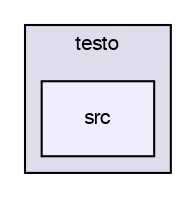 digraph G {
  compound=true
  node [ fontsize=10, fontname="FreeSans"];
  edge [ labelfontsize=9, labelfontname="FreeSans"];
  subgraph clusterdir_99574fc1e5bc89968002af5bc256636d {
    graph [ bgcolor="#ddddee", pencolor="black", label="testo" fontname="FreeSans", fontsize=10, URL="dir_99574fc1e5bc89968002af5bc256636d.html"]
  dir_ce99053c5f14ccccaca5e934f4499f80 [shape=box, label="src", style="filled", fillcolor="#eeeeff", pencolor="black", URL="dir_ce99053c5f14ccccaca5e934f4499f80.html"];
  }
}
